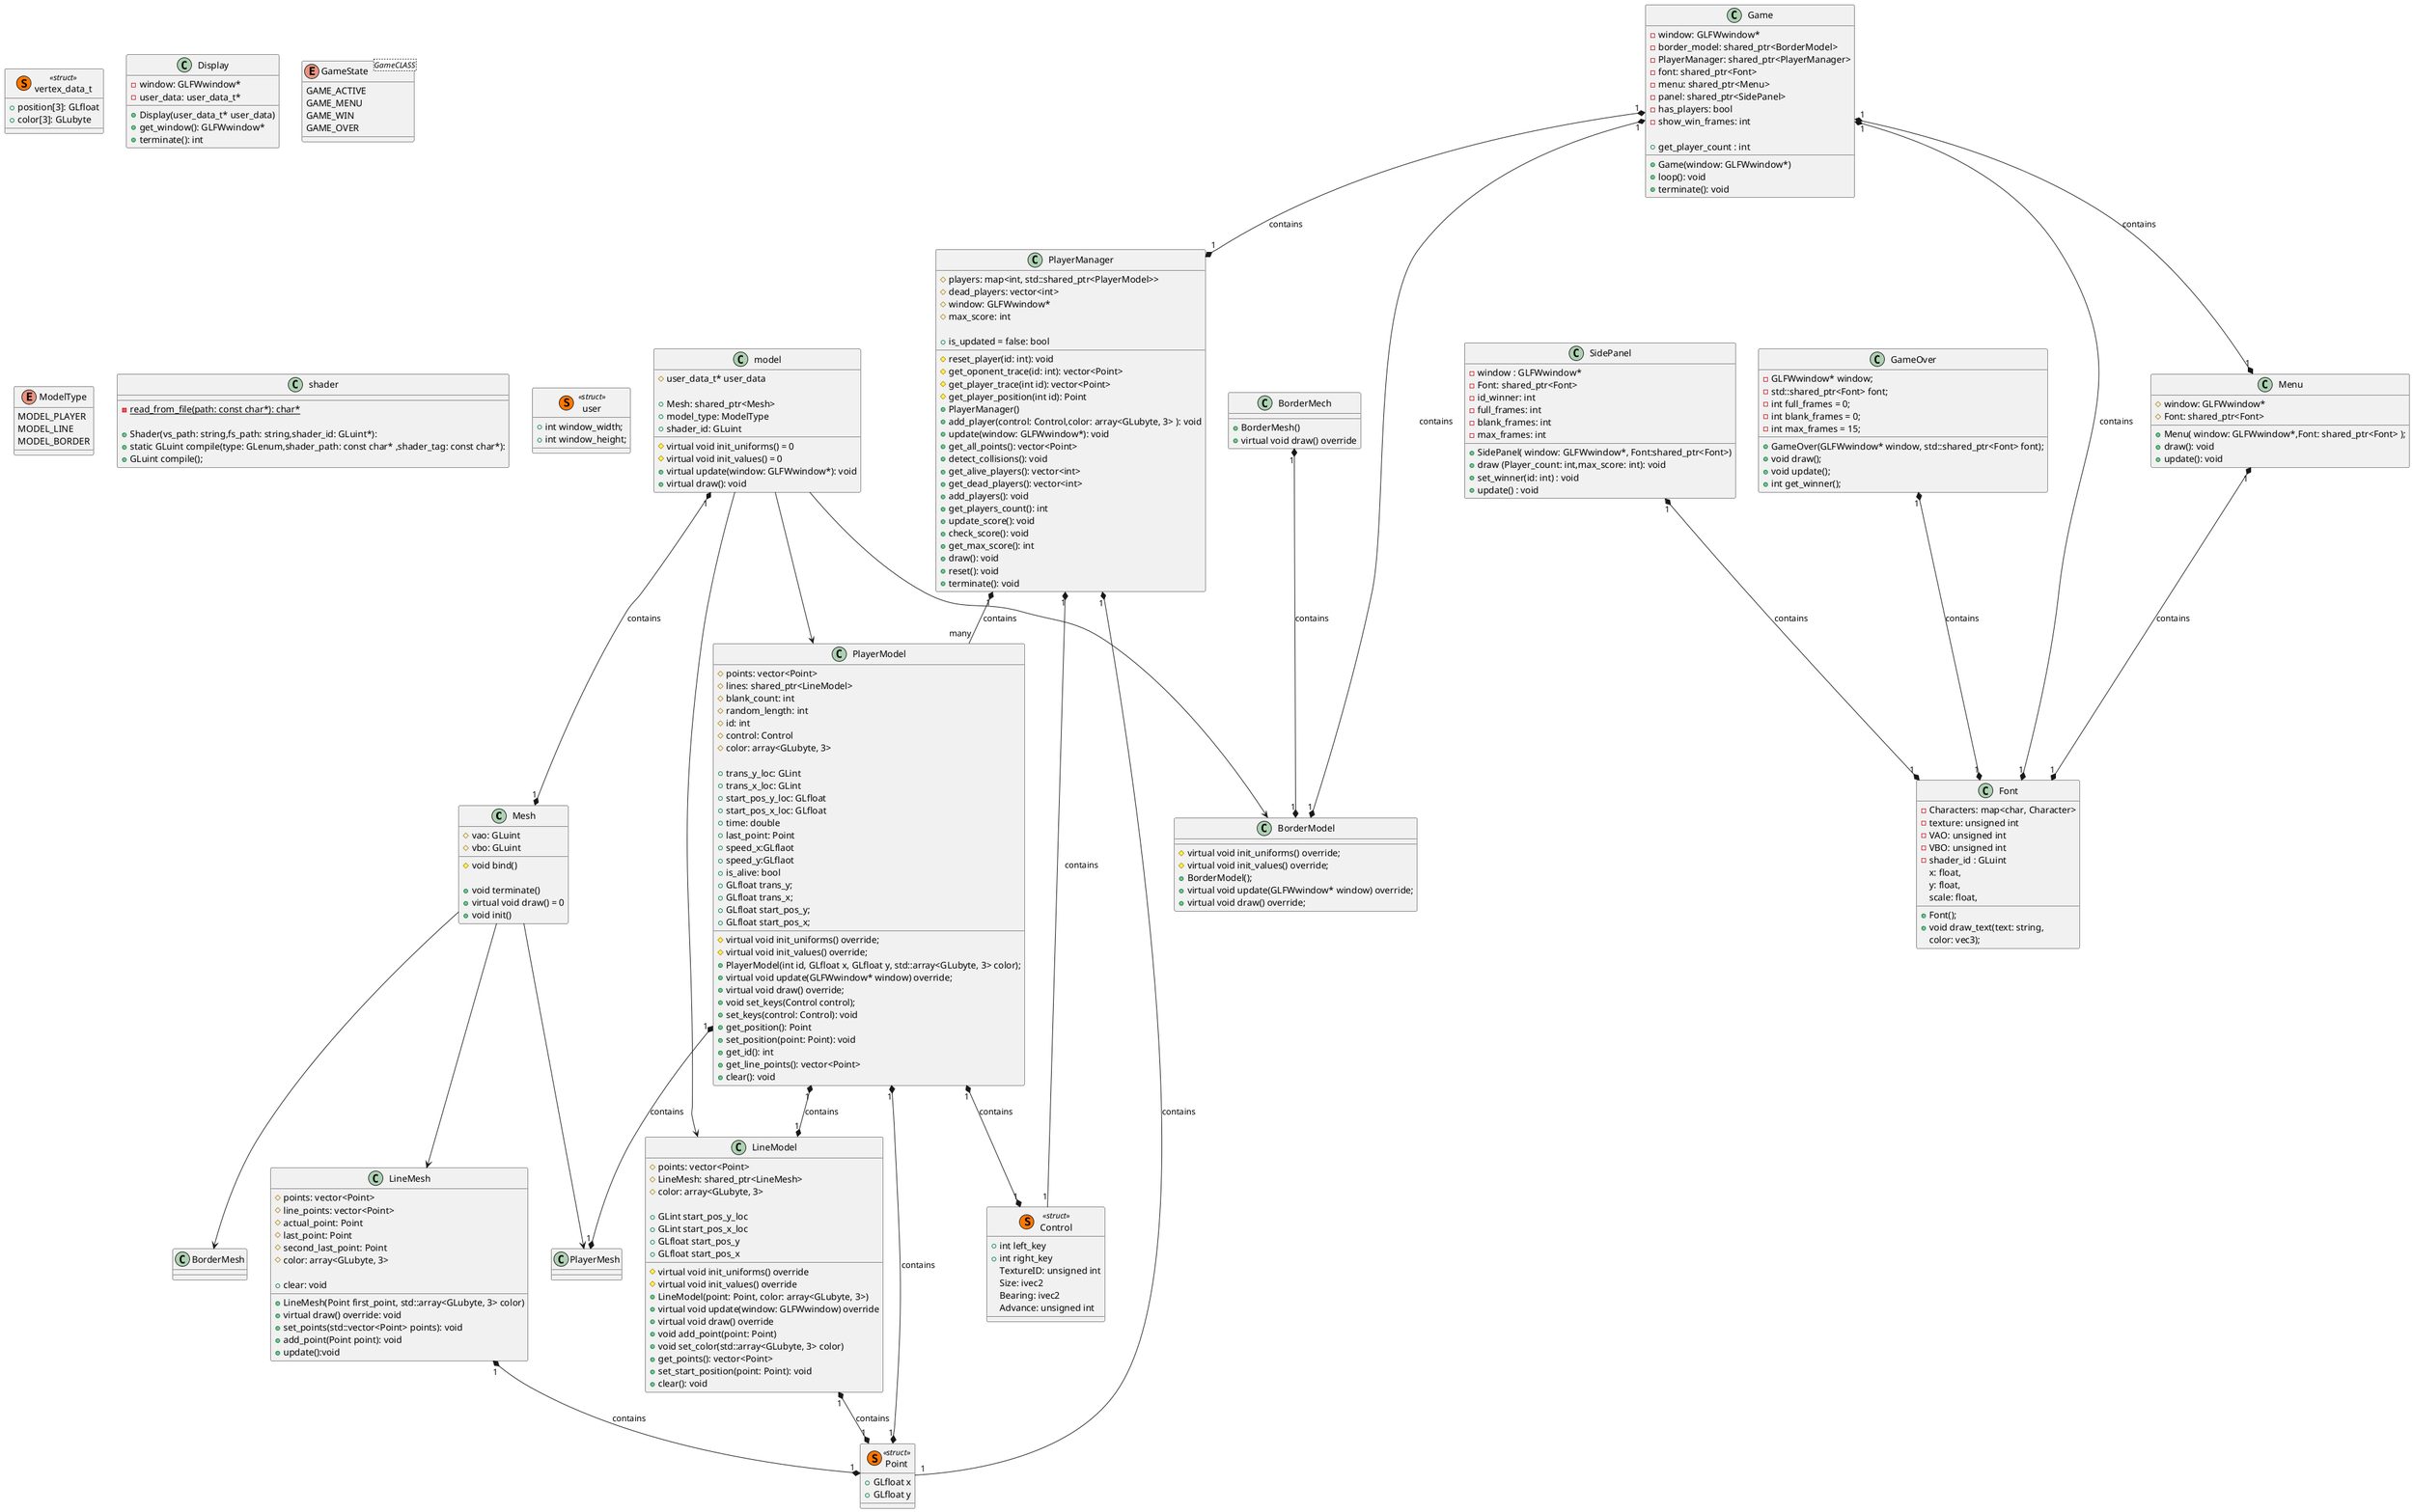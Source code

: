 @startuml UML

class Mesh 
Mesh --> BorderMesh
Mesh --> LineMesh
Mesh --> PlayerMesh

class Mesh {
    
    #vao: GLuint
    #vbo: GLuint
    #void bind() 

    +void terminate()
    +virtual void draw() = 0
    +void init()
}

class vertex_data_t<<(S,#FF7700)struct>> {
    +position[3]: GLfloat
    +color[3]: GLubyte
}

BorderMech "1" *--* "1" BorderModel : contains
class BorderMech {
    +BorderMesh()
    +virtual void draw() override
}

class BorderModel {

    #virtual void init_uniforms() override;
    #virtual void init_values() override;
   
    +BorderModel();
    +virtual void update(GLFWwindow* window) override;
    +virtual void draw() override;
}
class Display {
    - window: GLFWwindow* 
    - user_data: user_data_t* 

    + Display(user_data_t* user_data)
    + get_window(): GLFWwindow*
    + terminate(): int
}
Game "1" *--* "1" PlayerManager : contains
Game "1" *--* "1" BorderModel : contains
Game "1" *--* "1" Font : contains
Game "1" *--* "1" Menu : contains


class Game {
 
    -window: GLFWwindow* 
    -border_model: shared_ptr<BorderModel> 
    -PlayerManager: shared_ptr<PlayerManager> 
    -font: shared_ptr<Font> 
    -menu: shared_ptr<Menu> 
    -panel: shared_ptr<SidePanel> 
    -has_players: bool
    -show_win_frames: int

    +Game(window: GLFWwindow*)
    +loop(): void
    +terminate(): void
    +get_player_count : int
} 
    enum GameState<GameCLASS> {
    GAME_ACTIVE
    GAME_MENU
    GAME_WIN
    GAME_OVER
}

LineMesh "1" *--* "1" Point : contains
class LineMesh {

    #points: vector<Point> 
    #line_points: vector<Point> 
    #actual_point: Point
    #last_point: Point
    #second_last_point: Point
    #color: array<GLubyte, 3> 

    +LineMesh(Point first_point, std::array<GLubyte, 3> color)
    +virtual draw() override: void
    +set_points(std::vector<Point> points): void
    +add_point(Point point): void
    +update():void
    +clear: void
}

LineModel "1" *--* "1" Point : contains
class LineModel {
  
    #virtual void init_uniforms() override
    #virtual void init_values() override
    #points: vector<Point>
    #LineMesh: shared_ptr<LineMesh>
    #color: array<GLubyte, 3>

    +GLint start_pos_y_loc
    +GLint start_pos_x_loc
    +GLfloat start_pos_y
    +GLfloat start_pos_x

    +LineModel(point: Point, color: array<GLubyte, 3>)
    +virtual void update(window: GLFWwindow) override
    +virtual void draw() override
    +void add_point(point: Point)
    +void set_color(std::array<GLubyte, 3> color)
    +get_points(): vector<Point>
    +set_start_position(point: Point): void
    +clear(): void
}
class model
model --> BorderModel
model --> LineModel
model --> PlayerModel

model "1" *--* "1" Mesh : contains
class model {
    #user_data_t* user_data
    #virtual void init_uniforms() = 0
    #virtual void init_values() = 0

    +Mesh: shared_ptr<Mesh>
    +model_type: ModelType
    +shader_id: GLuint
    +virtual update(window: GLFWwindow*): void
    +virtual draw(): void
}
enum ModelType {
    MODEL_PLAYER
    MODEL_LINE
    MODEL_BORDER
}

PlayerManager "1" *-- "many" PlayerModel : contains
PlayerManager "1" *-- "1" Point : contains
PlayerManager "1" *-- "1" Control : contains
class PlayerManager {
   
    #players: map<int, std::shared_ptr<PlayerModel>>
    #dead_players: vector<int>
    #window: GLFWwindow*
    #reset_player(id: int): void
    #get_oponent_trace(id: int): vector<Point>
    #get_player_trace(int id): vector<Point>
    #get_player_position(int id): Point
    #max_score: int

    +is_updated = false: bool
    +PlayerManager()
    +add_player(control: Control,color: array<GLubyte, 3> ): void
    +update(window: GLFWwindow*): void
    +get_all_points(): vector<Point>
    +detect_collisions(): void
    +get_alive_players(): vector<int>
    +get_dead_players(): vector<int>
    +add_players(): void
    +get_players_count(): int
    +update_score(): void
    +check_score(): void
    +get_max_score(): int
    +draw(): void
    +reset(): void
    +terminate(): void
}

PlayerModel "1" *--* "1" PlayerMesh : contains
PlayerModel "1" *--* "1" Point : contains
PlayerModel "1" *--* "1" LineModel : contains
PlayerModel "1" *--* "1" Control : contains
class PlayerModel {
       
    #virtual void init_uniforms() override;
    #virtual void init_values() override;
    #points: vector<Point>
    #lines: shared_ptr<LineModel> 
    #blank_count: int
    #random_length: int
    #id: int
    #control: Control
    #color: array<GLubyte, 3> 

    +trans_y_loc: GLint
    +trans_x_loc: GLint
    +start_pos_y_loc: GLfloat
    +start_pos_x_loc: GLfloat
    +time: double
    +last_point: Point
    +speed_x:GLflaot
    +speed_y:GLflaot
    +is_alive: bool
    +GLfloat trans_y;
    +GLfloat trans_x;
    +GLfloat start_pos_y;
    +GLfloat start_pos_x;

    +PlayerModel(int id, GLfloat x, GLfloat y, std::array<GLubyte, 3> color);
    +virtual void update(GLFWwindow* window) override;
    +virtual void draw() override;
    +void set_keys(Control control);
    +set_keys(control: Control): void
    +get_position(): Point
    +set_position(point: Point): void
    +get_id(): int
    +get_line_points(): vector<Point> 
    +clear(): void
}
class Control<<(S,#FF7700)struct>>{
    +int left_key 
    +int right_key
}
class Point <<(S,#FF7700)struct>> {
    +GLfloat x
    +GLfloat y
}
class shader {
      
    -{static}read_from_file(path: const char*): char*

    +Shader(vs_path: string,fs_path: string,shader_id: GLuint*):
    +static GLuint compile(type: GLenum,shader_path: const char* ,shader_tag: const char*):
    +GLuint compile();
}
class user<<(S,#FF7700)struct>> {
    +int window_width;
    +int window_height;
}

SidePanel "1" *--* "1" Font : contains
class SidePanel {
    -window : GLFWwindow* 
    -Font: shared_ptr<Font> 
    -id_winner: int
    -full_frames: int
    -blank_frames: int
    -max_frames: int
    +SidePanel( window: GLFWwindow*, Font:shared_ptr<Font>)
    +draw (Player_count: int,max_score: int): void
    +set_winner(id: int) : void
    +update() : void
}
Menu "1" *--* "1" Font : contains

class Menu {
    #window: GLFWwindow* 
    #Font: shared_ptr<Font> 
    +Menu( window: GLFWwindow*,Font: shared_ptr<Font> );
    +draw(): void
    +update(): void

}
class Font {
    -Characters: map<char, Character>
    -texture: unsigned int
    -VAO: unsigned int
    -VBO: unsigned int
    -shader_id : GLuint
    +Font();
    +void draw_text(text: string, 
                    x: float, 
                    y: float, 
                    scale: float, 
                    color: vec3);
}

class Control<<(S,#FF7700)struct>> {
    TextureID: unsigned int
    Size: ivec2       
    Bearing: ivec2     
    Advance: unsigned int
}
GameOver "1" *--* "1" Font : contains
class GameOver {
    -GLFWwindow* window;
    -std::shared_ptr<Font> font;
    -int full_frames = 0;
    -int blank_frames = 0;
    -int max_frames = 15;
   
    +GameOver(GLFWwindow* window, std::shared_ptr<Font> font);
    +void draw();
    +void update();
    +int get_winner();
}
@enduml